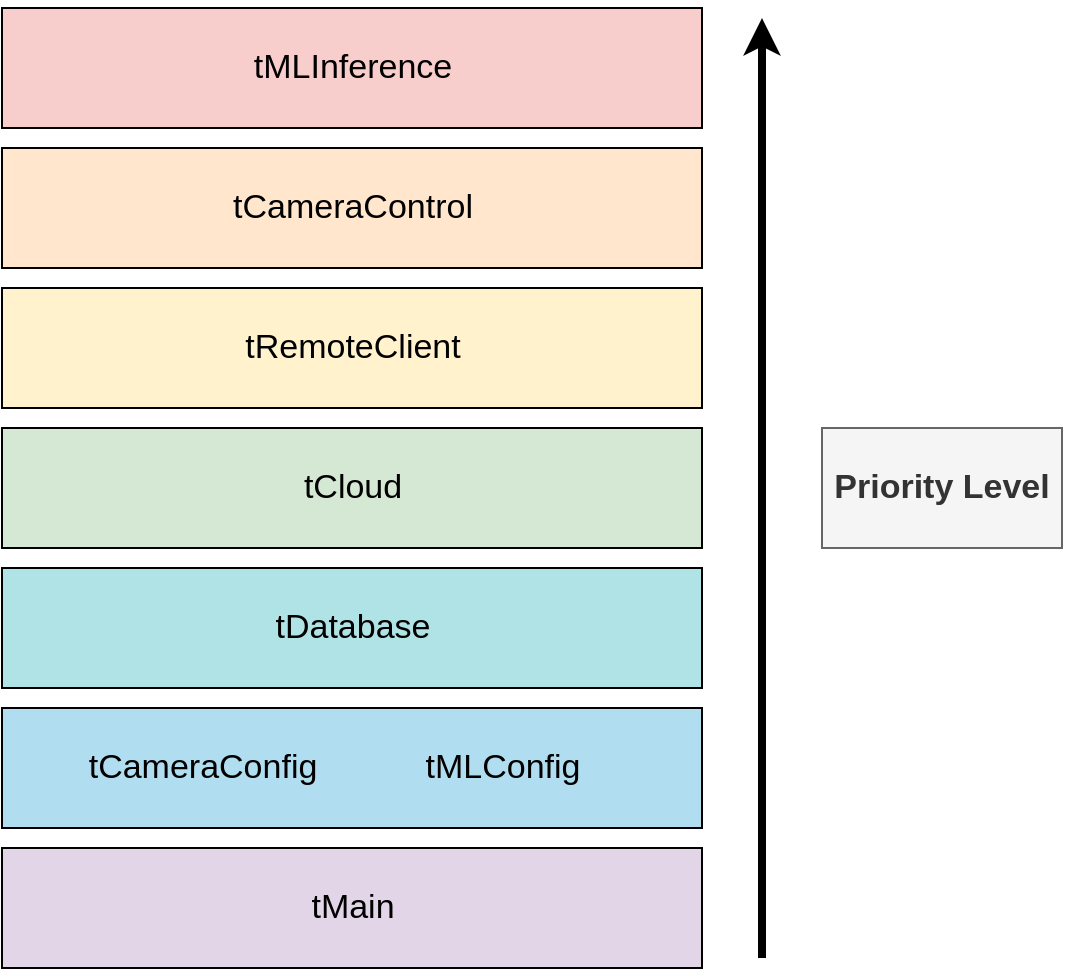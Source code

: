 <mxfile version="12.3.2" type="device" pages="1"><diagram id="alwlg3QHh-e73JdiiUnX" name="1"><mxGraphModel dx="1086" dy="816" grid="1" gridSize="10" guides="1" tooltips="1" connect="1" arrows="1" fold="1" page="1" pageScale="1" pageWidth="1169" pageHeight="827" math="0" shadow="0"><root><mxCell id="0"/><mxCell id="1" parent="0"/><mxCell id="0XT-CZcjGFwikC_cgEWI-1" value="" style="rounded=0;whiteSpace=wrap;html=1;fillColor=#f8cecc;strokeColor=#000000;strokeWidth=1;" parent="1" vertex="1"><mxGeometry x="330" y="130" width="350" height="60" as="geometry"/></mxCell><mxCell id="0XT-CZcjGFwikC_cgEWI-2" value="" style="rounded=0;whiteSpace=wrap;html=1;fillColor=#ffe6cc;strokeColor=#000000;strokeWidth=1;" parent="1" vertex="1"><mxGeometry x="330" y="200" width="350" height="60" as="geometry"/></mxCell><mxCell id="0XT-CZcjGFwikC_cgEWI-3" value="" style="rounded=0;whiteSpace=wrap;html=1;fillColor=#fff2cc;strokeColor=#000000;strokeWidth=1;" parent="1" vertex="1"><mxGeometry x="330" y="270" width="350" height="60" as="geometry"/></mxCell><mxCell id="0XT-CZcjGFwikC_cgEWI-4" value="" style="rounded=0;whiteSpace=wrap;html=1;fillColor=#d5e8d4;strokeColor=#000000;strokeWidth=1;" parent="1" vertex="1"><mxGeometry x="330" y="340" width="350" height="60" as="geometry"/></mxCell><mxCell id="0XT-CZcjGFwikC_cgEWI-6" value="" style="rounded=0;whiteSpace=wrap;html=1;fillColor=#b0e3e6;strokeColor=#000000;strokeWidth=1;" parent="1" vertex="1"><mxGeometry x="330" y="410" width="350" height="60" as="geometry"/></mxCell><mxCell id="0XT-CZcjGFwikC_cgEWI-7" value="" style="rounded=0;whiteSpace=wrap;html=1;fillColor=#b1ddf0;strokeColor=#000000;strokeWidth=1;" parent="1" vertex="1"><mxGeometry x="330" y="480" width="350" height="60" as="geometry"/></mxCell><mxCell id="0XT-CZcjGFwikC_cgEWI-8" value="" style="rounded=0;whiteSpace=wrap;html=1;fillColor=#e1d5e7;strokeColor=#000000;strokeWidth=1;" parent="1" vertex="1"><mxGeometry x="330" y="550" width="350" height="60" as="geometry"/></mxCell><mxCell id="0XT-CZcjGFwikC_cgEWI-9" value="" style="endArrow=classic;html=1;strokeWidth=4;" parent="1" edge="1"><mxGeometry width="50" height="50" relative="1" as="geometry"><mxPoint x="710" y="605" as="sourcePoint"/><mxPoint x="710" y="135" as="targetPoint"/></mxGeometry></mxCell><mxCell id="0XT-CZcjGFwikC_cgEWI-12" value="&lt;font style=&quot;font-size: 17px&quot;&gt;&lt;b&gt;Priority Level&lt;/b&gt;&lt;/font&gt;" style="rounded=0;whiteSpace=wrap;html=1;fillColor=#f5f5f5;strokeColor=#666666;fontColor=#333333;" parent="1" vertex="1"><mxGeometry x="740" y="340" width="120" height="60" as="geometry"/></mxCell><mxCell id="ENIvfXwQqmpzN3L-EXXC-1" value="tCameraConfig&lt;br style=&quot;font-size: 17px;&quot;&gt;" style="text;html=1;align=center;verticalAlign=middle;resizable=0;points=[];;autosize=1;fontSize=17;fillColor=none;strokeColor=none;dashed=1;" parent="1" vertex="1"><mxGeometry x="365" y="495" width="130" height="30" as="geometry"/></mxCell><mxCell id="ENIvfXwQqmpzN3L-EXXC-2" value="tMLConfig" style="text;html=1;align=center;verticalAlign=middle;resizable=0;points=[];;autosize=1;fontSize=17;fillColor=none;strokeColor=none;dashed=1;" parent="1" vertex="1"><mxGeometry x="535" y="495" width="90" height="30" as="geometry"/></mxCell><mxCell id="ENIvfXwQqmpzN3L-EXXC-3" value="tCameraControl" style="text;html=1;align=center;verticalAlign=middle;resizable=0;points=[];;autosize=1;fontSize=17;strokeColor=none;fillColor=none;" parent="1" vertex="1"><mxGeometry x="435" y="215" width="140" height="30" as="geometry"/></mxCell><mxCell id="ENIvfXwQqmpzN3L-EXXC-4" value="tMLInference" style="text;html=1;align=center;verticalAlign=middle;resizable=0;points=[];;autosize=1;fontSize=17;" parent="1" vertex="1"><mxGeometry x="450" y="145" width="110" height="30" as="geometry"/></mxCell><mxCell id="ENIvfXwQqmpzN3L-EXXC-5" value="tMain" style="text;html=1;align=center;verticalAlign=middle;resizable=0;points=[];;autosize=1;fontSize=17;" parent="1" vertex="1"><mxGeometry x="475" y="565" width="60" height="30" as="geometry"/></mxCell><mxCell id="ENIvfXwQqmpzN3L-EXXC-6" value="tCloud" style="text;html=1;align=center;verticalAlign=middle;resizable=0;points=[];;autosize=1;fontSize=17;" parent="1" vertex="1"><mxGeometry x="475" y="355" width="60" height="30" as="geometry"/></mxCell><mxCell id="ENIvfXwQqmpzN3L-EXXC-7" value="tDatabase" style="text;html=1;align=center;verticalAlign=middle;resizable=0;points=[];;autosize=1;fontSize=17;" parent="1" vertex="1"><mxGeometry x="460" y="425" width="90" height="30" as="geometry"/></mxCell><mxCell id="ENIvfXwQqmpzN3L-EXXC-8" value="tRemoteClient" style="text;html=1;align=center;verticalAlign=middle;resizable=0;points=[];;autosize=1;fontSize=17;" parent="1" vertex="1"><mxGeometry x="445" y="285" width="120" height="30" as="geometry"/></mxCell></root></mxGraphModel></diagram></mxfile>